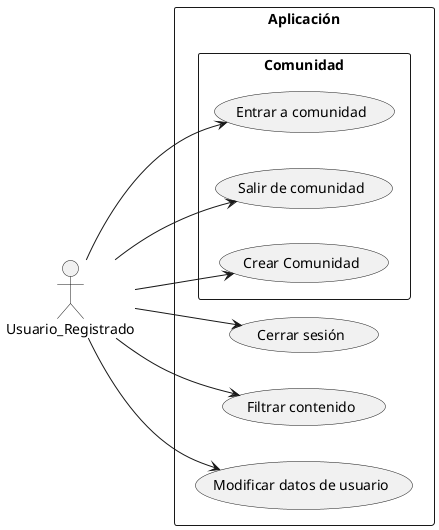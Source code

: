 @startuml
left to right direction
actor Usuario_Registrado

rectangle "Aplicación" {
    usecase "Cerrar sesión" as UC1
    
    rectangle "Comunidad"{
        usecase "Entrar a comunidad" as UC8
        usecase "Salir de comunidad" as UC9
        usecase "Crear Comunidad" as UC10
}
    usecase "Filtrar contenido" as UC11
    usecase "Modificar datos de usuario" as UC12

}

Usuario_Registrado --> UC1
Usuario_Registrado --> UC8
Usuario_Registrado --> UC9
Usuario_Registrado --> UC10
Usuario_Registrado --> UC11
Usuario_Registrado --> UC12
@enduml
